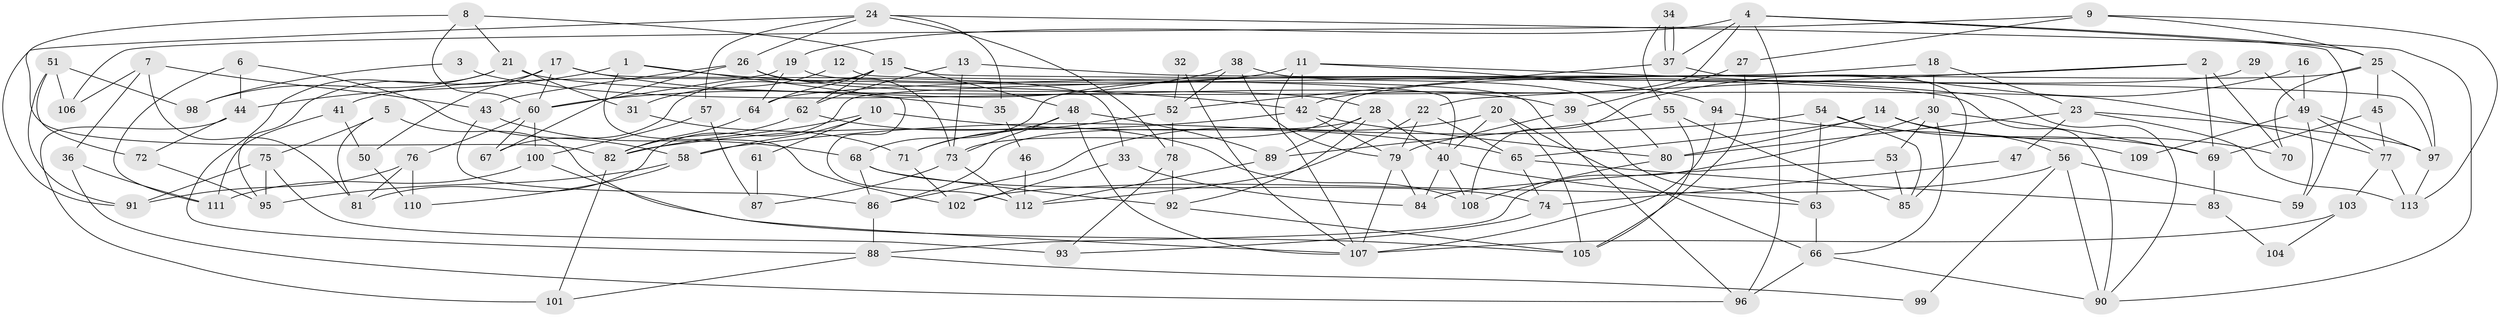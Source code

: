 // coarse degree distribution, {7: 0.12280701754385964, 5: 0.3157894736842105, 3: 0.15789473684210525, 8: 0.07017543859649122, 10: 0.017543859649122806, 6: 0.15789473684210525, 4: 0.07017543859649122, 11: 0.017543859649122806, 13: 0.017543859649122806, 9: 0.03508771929824561, 2: 0.017543859649122806}
// Generated by graph-tools (version 1.1) at 2025/37/03/04/25 23:37:10]
// undirected, 113 vertices, 226 edges
graph export_dot {
  node [color=gray90,style=filled];
  1;
  2;
  3;
  4;
  5;
  6;
  7;
  8;
  9;
  10;
  11;
  12;
  13;
  14;
  15;
  16;
  17;
  18;
  19;
  20;
  21;
  22;
  23;
  24;
  25;
  26;
  27;
  28;
  29;
  30;
  31;
  32;
  33;
  34;
  35;
  36;
  37;
  38;
  39;
  40;
  41;
  42;
  43;
  44;
  45;
  46;
  47;
  48;
  49;
  50;
  51;
  52;
  53;
  54;
  55;
  56;
  57;
  58;
  59;
  60;
  61;
  62;
  63;
  64;
  65;
  66;
  67;
  68;
  69;
  70;
  71;
  72;
  73;
  74;
  75;
  76;
  77;
  78;
  79;
  80;
  81;
  82;
  83;
  84;
  85;
  86;
  87;
  88;
  89;
  90;
  91;
  92;
  93;
  94;
  95;
  96;
  97;
  98;
  99;
  100;
  101;
  102;
  103;
  104;
  105;
  106;
  107;
  108;
  109;
  110;
  111;
  112;
  113;
  1 -- 42;
  1 -- 102;
  1 -- 44;
  1 -- 112;
  2 -- 64;
  2 -- 69;
  2 -- 22;
  2 -- 70;
  3 -- 98;
  3 -- 39;
  4 -- 19;
  4 -- 42;
  4 -- 25;
  4 -- 37;
  4 -- 59;
  4 -- 96;
  5 -- 75;
  5 -- 107;
  5 -- 81;
  6 -- 44;
  6 -- 111;
  6 -- 58;
  7 -- 81;
  7 -- 43;
  7 -- 36;
  7 -- 106;
  8 -- 15;
  8 -- 60;
  8 -- 21;
  8 -- 82;
  9 -- 25;
  9 -- 113;
  9 -- 27;
  9 -- 106;
  10 -- 82;
  10 -- 65;
  10 -- 58;
  10 -- 61;
  11 -- 42;
  11 -- 90;
  11 -- 41;
  11 -- 94;
  11 -- 107;
  12 -- 40;
  12 -- 31;
  13 -- 90;
  13 -- 73;
  13 -- 62;
  14 -- 80;
  14 -- 70;
  14 -- 56;
  14 -- 65;
  15 -- 67;
  15 -- 64;
  15 -- 48;
  15 -- 62;
  15 -- 97;
  16 -- 49;
  16 -- 108;
  17 -- 33;
  17 -- 95;
  17 -- 35;
  17 -- 50;
  17 -- 60;
  18 -- 81;
  18 -- 23;
  18 -- 30;
  19 -- 96;
  19 -- 60;
  19 -- 64;
  20 -- 105;
  20 -- 66;
  20 -- 40;
  20 -- 86;
  21 -- 88;
  21 -- 31;
  21 -- 77;
  21 -- 98;
  22 -- 112;
  22 -- 65;
  22 -- 79;
  23 -- 113;
  23 -- 80;
  23 -- 47;
  23 -- 97;
  24 -- 78;
  24 -- 91;
  24 -- 26;
  24 -- 35;
  24 -- 57;
  24 -- 90;
  25 -- 97;
  25 -- 45;
  25 -- 70;
  25 -- 73;
  26 -- 73;
  26 -- 28;
  26 -- 43;
  26 -- 67;
  27 -- 39;
  27 -- 105;
  28 -- 89;
  28 -- 40;
  28 -- 86;
  28 -- 92;
  29 -- 49;
  29 -- 68;
  30 -- 69;
  30 -- 53;
  30 -- 66;
  30 -- 88;
  31 -- 71;
  32 -- 107;
  32 -- 52;
  33 -- 102;
  33 -- 84;
  34 -- 55;
  34 -- 37;
  34 -- 37;
  35 -- 46;
  36 -- 96;
  36 -- 111;
  37 -- 52;
  37 -- 85;
  38 -- 80;
  38 -- 79;
  38 -- 52;
  38 -- 60;
  39 -- 63;
  39 -- 79;
  40 -- 63;
  40 -- 84;
  40 -- 108;
  41 -- 111;
  41 -- 50;
  42 -- 82;
  42 -- 79;
  42 -- 80;
  43 -- 86;
  43 -- 68;
  44 -- 101;
  44 -- 72;
  45 -- 77;
  45 -- 69;
  46 -- 112;
  47 -- 74;
  48 -- 73;
  48 -- 71;
  48 -- 89;
  48 -- 107;
  49 -- 97;
  49 -- 59;
  49 -- 77;
  49 -- 109;
  50 -- 110;
  51 -- 91;
  51 -- 106;
  51 -- 72;
  51 -- 98;
  52 -- 71;
  52 -- 78;
  53 -- 84;
  53 -- 85;
  54 -- 58;
  54 -- 85;
  54 -- 63;
  54 -- 69;
  55 -- 105;
  55 -- 85;
  55 -- 89;
  56 -- 90;
  56 -- 59;
  56 -- 99;
  56 -- 102;
  57 -- 100;
  57 -- 87;
  58 -- 95;
  58 -- 110;
  60 -- 67;
  60 -- 76;
  60 -- 100;
  61 -- 87;
  62 -- 82;
  62 -- 108;
  63 -- 66;
  64 -- 82;
  65 -- 74;
  65 -- 83;
  66 -- 90;
  66 -- 96;
  68 -- 86;
  68 -- 74;
  68 -- 92;
  69 -- 83;
  71 -- 102;
  72 -- 95;
  73 -- 112;
  73 -- 87;
  74 -- 93;
  75 -- 93;
  75 -- 95;
  75 -- 91;
  76 -- 110;
  76 -- 81;
  76 -- 91;
  77 -- 103;
  77 -- 113;
  78 -- 92;
  78 -- 93;
  79 -- 107;
  79 -- 84;
  80 -- 108;
  82 -- 101;
  83 -- 104;
  86 -- 88;
  88 -- 99;
  88 -- 101;
  89 -- 112;
  92 -- 105;
  94 -- 107;
  94 -- 109;
  97 -- 113;
  100 -- 105;
  100 -- 111;
  103 -- 107;
  103 -- 104;
}
